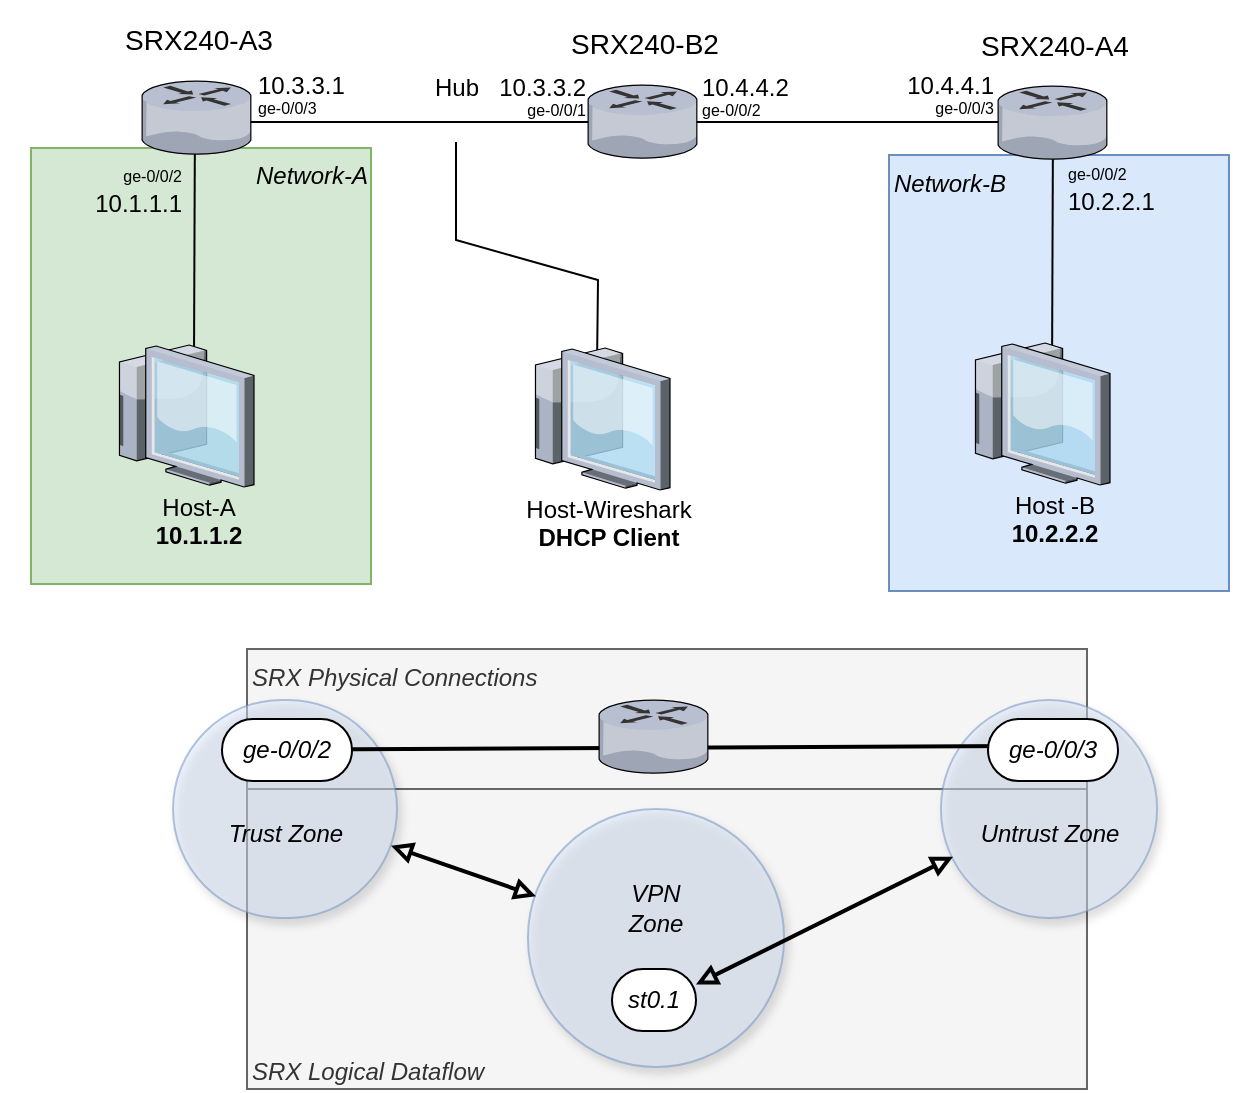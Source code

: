 <mxfile version="10.6.6" type="device"><diagram id="0b890fd1-d055-feaf-0fa1-75b55c3daab7" name="Page-1"><mxGraphModel dx="741" dy="-419" grid="1" gridSize="10" guides="1" tooltips="1" connect="1" arrows="1" fold="1" page="1" pageScale="1" pageWidth="1169" pageHeight="827" math="0" shadow="0"><root><mxCell id="0"/><mxCell id="1" parent="0"/><mxCell id="pAwSDTHVR3e-TCLcZYTy-352" value="SRX Physical Connections" style="rounded=0;whiteSpace=wrap;html=1;align=left;fillColor=#f5f5f5;verticalAlign=top;strokeColor=#666666;fontStyle=2;fontColor=#333333;" parent="1" vertex="1"><mxGeometry x="360.5" y="1324.5" width="420" height="70" as="geometry"/></mxCell><mxCell id="pAwSDTHVR3e-TCLcZYTy-359" value="SRX Logical Dataflow" style="rounded=0;whiteSpace=wrap;html=1;align=left;fillColor=#f5f5f5;verticalAlign=bottom;strokeColor=#666666;fontStyle=2;fontColor=#333333;" parent="1" vertex="1"><mxGeometry x="360.5" y="1394.5" width="420" height="150" as="geometry"/></mxCell><mxCell id="pAwSDTHVR3e-TCLcZYTy-363" value="Trust Zone" style="rounded=1;whiteSpace=wrap;html=1;align=center;fillColor=#dae8fc;verticalAlign=middle;strokeColor=#6c8ebf;fontStyle=2;comic=0;glass=0;shadow=1;arcSize=50;opacity=50;spacingTop=25;" parent="1" vertex="1"><mxGeometry x="323.5" y="1350" width="112" height="109" as="geometry"/></mxCell><mxCell id="pAwSDTHVR3e-TCLcZYTy-351" value="Network-A" style="rounded=0;whiteSpace=wrap;html=1;align=right;fillColor=#d5e8d4;verticalAlign=top;strokeColor=#82b366;fontStyle=2" parent="1" vertex="1"><mxGeometry x="252.5" y="1074" width="170" height="218" as="geometry"/></mxCell><mxCell id="pAwSDTHVR3e-TCLcZYTy-350" value="Network-B" style="rounded=0;whiteSpace=wrap;html=1;align=left;fillColor=#dae8fc;verticalAlign=top;strokeColor=#6c8ebf;fontStyle=2" parent="1" vertex="1"><mxGeometry x="681.5" y="1077.5" width="170" height="218" as="geometry"/></mxCell><mxCell id="pAwSDTHVR3e-TCLcZYTy-349" style="edgeStyle=none;rounded=0;html=1;jettySize=auto;orthogonalLoop=1;endArrow=none;endFill=0;" parent="1" edge="1"><mxGeometry relative="1" as="geometry"><mxPoint x="465" y="1071" as="sourcePoint"/><mxPoint x="535.5" y="1183" as="targetPoint"/><Array as="points"><mxPoint x="465" y="1120"/><mxPoint x="536" y="1140"/></Array></mxGeometry></mxCell><mxCell id="pAwSDTHVR3e-TCLcZYTy-342" style="edgeStyle=none;rounded=0;html=1;jettySize=auto;orthogonalLoop=1;endArrow=none;endFill=0;" parent="1" edge="1"><mxGeometry relative="1" as="geometry"><mxPoint x="334.5" y="1053" as="sourcePoint"/><mxPoint x="334" y="1180.5" as="targetPoint"/></mxGeometry></mxCell><mxCell id="pAwSDTHVR3e-TCLcZYTy-337" style="edgeStyle=none;rounded=0;html=1;jettySize=auto;orthogonalLoop=1;endArrow=none;endFill=0;" parent="1" edge="1"><mxGeometry relative="1" as="geometry"><mxPoint x="343.5" y="1061" as="sourcePoint"/><mxPoint x="758.5" y="1061" as="targetPoint"/></mxGeometry></mxCell><mxCell id="pAwSDTHVR3e-TCLcZYTy-319" value="" style="group" parent="1" vertex="1" connectable="0"><mxGeometry x="237.5" y="1000.571" width="243.5" height="105" as="geometry"/></mxCell><mxCell id="pAwSDTHVR3e-TCLcZYTy-320" value="&lt;div align=&quot;right&quot;&gt;&lt;div align=&quot;right&quot;&gt;&lt;font style=&quot;font-size: 8px&quot;&gt;ge-0/0/2&lt;/font&gt;&lt;/div&gt;&lt;/div&gt;10.1.1.1" style="text;html=1;resizable=0;points=[];autosize=1;align=right;verticalAlign=bottom;spacingTop=-4;" parent="pAwSDTHVR3e-TCLcZYTy-319" vertex="1"><mxGeometry x="31.5" y="80" width="60" height="30" as="geometry"/></mxCell><mxCell id="pAwSDTHVR3e-TCLcZYTy-321" value="" style="verticalLabelPosition=bottom;aspect=fixed;html=1;verticalAlign=top;strokeColor=none;align=center;outlineConnect=0;shape=mxgraph.citrix.router;" parent="pAwSDTHVR3e-TCLcZYTy-319" vertex="1"><mxGeometry x="70.5" y="40" width="55" height="36.5" as="geometry"/></mxCell><mxCell id="pAwSDTHVR3e-TCLcZYTy-322" value="&lt;div&gt;&lt;font style=&quot;font-size: 14px&quot;&gt;SRX240-A3&lt;/font&gt;&lt;/div&gt;" style="text;html=1;resizable=0;points=[];autosize=1;align=center;verticalAlign=top;spacingTop=-4;" parent="pAwSDTHVR3e-TCLcZYTy-319" vertex="1"><mxGeometry x="53" y="8.5" width="90" height="20" as="geometry"/></mxCell><mxCell id="pAwSDTHVR3e-TCLcZYTy-323" value="&lt;div align=&quot;left&quot;&gt;10.3.3.1&lt;br&gt;&lt;/div&gt;&lt;div style=&quot;font-size: 8px&quot; align=&quot;left&quot;&gt;ge-0/0/3&lt;/div&gt;" style="text;html=1;resizable=0;points=[];autosize=1;align=left;verticalAlign=bottom;spacingTop=-4;" parent="pAwSDTHVR3e-TCLcZYTy-319" vertex="1"><mxGeometry x="126" y="31" width="60" height="30" as="geometry"/></mxCell><mxCell id="XX4P9T8JpAVDF9fdknpm-319" value="Hub" style="shape=image;html=1;verticalAlign=top;verticalLabelPosition=bottom;labelBackgroundColor=#ffffff;imageAspect=0;aspect=fixed;image=https://cdn1.iconfinder.com/data/icons/Momentum_MatteEntireSet/32/network-hub.png;spacingTop=-50;" parent="pAwSDTHVR3e-TCLcZYTy-319" vertex="1"><mxGeometry x="211.5" y="47.429" width="32" height="32" as="geometry"/></mxCell><mxCell id="pAwSDTHVR3e-TCLcZYTy-330" value="" style="group" parent="1" vertex="1" connectable="0"><mxGeometry x="665.5" y="1003.071" width="198" height="106.5" as="geometry"/></mxCell><mxCell id="pAwSDTHVR3e-TCLcZYTy-341" style="edgeStyle=none;rounded=0;html=1;jettySize=auto;orthogonalLoop=1;endArrow=none;endFill=0;" parent="pAwSDTHVR3e-TCLcZYTy-330" edge="1"><mxGeometry relative="1" as="geometry"><mxPoint x="98" y="58.429" as="sourcePoint"/><mxPoint x="97.5" y="185.929" as="targetPoint"/></mxGeometry></mxCell><mxCell id="pAwSDTHVR3e-TCLcZYTy-331" value="&lt;div align=&quot;left&quot;&gt;&lt;div&gt;&lt;font style=&quot;font-size: 8px&quot;&gt;ge-0/0/2&lt;/font&gt;&lt;/div&gt;&lt;/div&gt;&lt;div align=&quot;left&quot;&gt;10.2.2.1&lt;/div&gt;" style="text;html=1;resizable=0;points=[];autosize=1;align=left;verticalAlign=bottom;spacingTop=-4;" parent="pAwSDTHVR3e-TCLcZYTy-330" vertex="1"><mxGeometry x="103" y="76.5" width="60" height="30" as="geometry"/></mxCell><mxCell id="pAwSDTHVR3e-TCLcZYTy-332" value="" style="verticalLabelPosition=bottom;aspect=fixed;html=1;verticalAlign=top;strokeColor=none;align=center;outlineConnect=0;shape=mxgraph.citrix.router;" parent="pAwSDTHVR3e-TCLcZYTy-330" vertex="1"><mxGeometry x="70.5" y="40" width="55" height="36.5" as="geometry"/></mxCell><mxCell id="pAwSDTHVR3e-TCLcZYTy-333" value="&lt;div&gt;&lt;font style=&quot;font-size: 14px&quot;&gt;SRX240-A4&lt;/font&gt;&lt;/div&gt;" style="text;html=1;resizable=0;points=[];autosize=1;align=center;verticalAlign=top;spacingTop=-4;" parent="pAwSDTHVR3e-TCLcZYTy-330" vertex="1"><mxGeometry x="53" y="8.5" width="90" height="20" as="geometry"/></mxCell><mxCell id="pAwSDTHVR3e-TCLcZYTy-334" value="&lt;div align=&quot;right&quot;&gt;10.4.4.1&lt;br&gt;&lt;/div&gt;&lt;div style=&quot;font-size: 8px&quot; align=&quot;right&quot;&gt;ge-0/0/3&lt;/div&gt;" style="text;html=1;resizable=0;points=[];autosize=1;align=right;verticalAlign=bottom;spacingTop=-4;" parent="pAwSDTHVR3e-TCLcZYTy-330" vertex="1"><mxGeometry x="9.5" y="29" width="60" height="30" as="geometry"/></mxCell><mxCell id="pAwSDTHVR3e-TCLcZYTy-338" value="" style="group" parent="1" vertex="1" connectable="0"><mxGeometry x="721" y="1171.5" width="85.5" height="111" as="geometry"/></mxCell><mxCell id="pAwSDTHVR3e-TCLcZYTy-339" value="" style="verticalLabelPosition=bottom;aspect=fixed;html=1;verticalAlign=top;strokeColor=none;align=center;outlineConnect=0;shape=mxgraph.citrix.thin_client;" parent="pAwSDTHVR3e-TCLcZYTy-338" vertex="1"><mxGeometry width="71" height="71" as="geometry"/></mxCell><mxCell id="pAwSDTHVR3e-TCLcZYTy-340" value="&lt;div align=&quot;center&quot;&gt;Host -B&lt;br&gt;&lt;/div&gt;&lt;div align=&quot;center&quot;&gt;&lt;b&gt;10.2.2.2&lt;/b&gt;&lt;br&gt;&lt;/div&gt;&lt;div align=&quot;center&quot;&gt;&lt;br&gt;&lt;/div&gt;" style="text;html=1;resizable=0;points=[];autosize=1;align=center;verticalAlign=top;spacingTop=-4;" parent="pAwSDTHVR3e-TCLcZYTy-338" vertex="1"><mxGeometry x="13" y="71" width="60" height="40" as="geometry"/></mxCell><mxCell id="pAwSDTHVR3e-TCLcZYTy-343" value="" style="group" parent="1" vertex="1" connectable="0"><mxGeometry x="293" y="1172.5" width="85.5" height="111" as="geometry"/></mxCell><mxCell id="pAwSDTHVR3e-TCLcZYTy-344" value="" style="verticalLabelPosition=bottom;aspect=fixed;html=1;verticalAlign=top;strokeColor=none;align=center;outlineConnect=0;shape=mxgraph.citrix.thin_client;" parent="pAwSDTHVR3e-TCLcZYTy-343" vertex="1"><mxGeometry width="71" height="71" as="geometry"/></mxCell><mxCell id="pAwSDTHVR3e-TCLcZYTy-345" value="&lt;div align=&quot;center&quot;&gt;Host-A &lt;br&gt;&lt;/div&gt;&lt;div align=&quot;center&quot;&gt;&lt;b&gt;10.1.1.2&lt;/b&gt;&lt;br&gt;&lt;/div&gt;&lt;div align=&quot;center&quot;&gt;&lt;br&gt;&lt;/div&gt;" style="text;html=1;resizable=0;points=[];autosize=1;align=center;verticalAlign=top;spacingTop=-4;" parent="pAwSDTHVR3e-TCLcZYTy-343" vertex="1"><mxGeometry x="13" y="71" width="60" height="40" as="geometry"/></mxCell><mxCell id="pAwSDTHVR3e-TCLcZYTy-346" value="" style="group" parent="1" vertex="1" connectable="0"><mxGeometry x="501" y="1174" width="113" height="110" as="geometry"/></mxCell><mxCell id="pAwSDTHVR3e-TCLcZYTy-347" value="" style="verticalLabelPosition=bottom;aspect=fixed;html=1;verticalAlign=top;strokeColor=none;align=center;outlineConnect=0;shape=mxgraph.citrix.thin_client;" parent="pAwSDTHVR3e-TCLcZYTy-346" vertex="1"><mxGeometry width="71" height="71" as="geometry"/></mxCell><mxCell id="pAwSDTHVR3e-TCLcZYTy-348" value="&lt;div align=&quot;center&quot;&gt;Host-Wireshark&lt;/div&gt;&lt;div align=&quot;center&quot;&gt;&lt;b&gt;DHCP Client&lt;/b&gt;&lt;br&gt;&lt;/div&gt;" style="text;html=1;resizable=0;points=[];autosize=1;align=center;verticalAlign=top;spacingTop=-4;" parent="pAwSDTHVR3e-TCLcZYTy-346" vertex="1"><mxGeometry x="-10.5" y="71" width="100" height="30" as="geometry"/></mxCell><mxCell id="pAwSDTHVR3e-TCLcZYTy-360" value="&lt;div align=&quot;center&quot;&gt;VPN&lt;/div&gt;&lt;div&gt;Zone&lt;br&gt;&lt;/div&gt;" style="rounded=1;whiteSpace=wrap;html=1;align=center;fillColor=#dae8fc;verticalAlign=middle;strokeColor=#6c8ebf;fontStyle=2;comic=0;glass=0;shadow=1;arcSize=50;opacity=50;spacingTop=-30;spacingLeft=0;" parent="1" vertex="1"><mxGeometry x="501" y="1404.5" width="128" height="129" as="geometry"/></mxCell><mxCell id="pAwSDTHVR3e-TCLcZYTy-365" style="edgeStyle=none;rounded=0;html=1;jettySize=auto;orthogonalLoop=1;endArrow=block;endFill=0;strokeWidth=2;startArrow=block;startFill=0;targetPerimeterSpacing=-4;sourcePerimeterSpacing=-3;" parent="1" source="pAwSDTHVR3e-TCLcZYTy-363" target="pAwSDTHVR3e-TCLcZYTy-360" edge="1"><mxGeometry relative="1" as="geometry"><mxPoint x="725.5" y="1479.5" as="sourcePoint"/><mxPoint x="600.5" y="1469.5" as="targetPoint"/></mxGeometry></mxCell><mxCell id="pAwSDTHVR3e-TCLcZYTy-369" value="Untrust Zone" style="rounded=1;whiteSpace=wrap;html=1;align=center;fillColor=#dae8fc;verticalAlign=middle;strokeColor=#6c8ebf;fontStyle=2;comic=0;glass=0;shadow=1;arcSize=50;opacity=50;spacingTop=25;" parent="1" vertex="1"><mxGeometry x="707.5" y="1350" width="108" height="109" as="geometry"/></mxCell><mxCell id="pAwSDTHVR3e-TCLcZYTy-370" style="edgeStyle=none;rounded=0;html=1;jettySize=auto;orthogonalLoop=1;endArrow=block;endFill=0;exitX=1;exitY=0.25;exitDx=0;exitDy=0;strokeWidth=2;startArrow=block;startFill=0;sourcePerimeterSpacing=-4;targetPerimeterSpacing=-6;" parent="1" source="pAwSDTHVR3e-TCLcZYTy-372" target="pAwSDTHVR3e-TCLcZYTy-369" edge="1"><mxGeometry relative="1" as="geometry"><mxPoint x="629.5" y="1469.5" as="sourcePoint"/><mxPoint x="680.5" y="1469.5" as="targetPoint"/></mxGeometry></mxCell><mxCell id="pAwSDTHVR3e-TCLcZYTy-353" style="edgeStyle=none;rounded=0;html=1;jettySize=auto;orthogonalLoop=1;endArrow=none;endFill=0;strokeWidth=2;exitX=0;exitY=0.5;exitDx=0;exitDy=0;entryX=1;entryY=0.5;entryDx=0;entryDy=0;" parent="1" source="pAwSDTHVR3e-TCLcZYTy-376" edge="1"><mxGeometry relative="1" as="geometry"><mxPoint x="360.5" y="1372.833" as="sourcePoint"/><mxPoint x="780.5" y="1372.833" as="targetPoint"/><Array as="points"/></mxGeometry></mxCell><mxCell id="pAwSDTHVR3e-TCLcZYTy-357" value="" style="verticalLabelPosition=bottom;aspect=fixed;html=1;verticalAlign=top;strokeColor=none;align=center;outlineConnect=0;shape=mxgraph.citrix.router;" parent="1" vertex="1"><mxGeometry x="536.5" y="1350.071" width="55" height="36.5" as="geometry"/></mxCell><mxCell id="pAwSDTHVR3e-TCLcZYTy-372" value="st0.1" style="rounded=1;whiteSpace=wrap;html=1;align=center;verticalAlign=middle;fontStyle=2;comic=0;glass=0;shadow=0;arcSize=50;" parent="1" vertex="1"><mxGeometry x="543" y="1484.5" width="42" height="31" as="geometry"/></mxCell><mxCell id="pAwSDTHVR3e-TCLcZYTy-374" value="&lt;div align=&quot;right&quot;&gt;ge-0/0/3&lt;/div&gt;" style="rounded=1;whiteSpace=wrap;html=1;align=center;verticalAlign=middle;fontStyle=2;comic=0;glass=0;shadow=0;arcSize=50;" parent="1" vertex="1"><mxGeometry x="731" y="1359.5" width="65" height="31" as="geometry"/></mxCell><mxCell id="pAwSDTHVR3e-TCLcZYTy-377" style="edgeStyle=none;rounded=0;html=1;jettySize=auto;orthogonalLoop=1;endArrow=none;endFill=0;strokeWidth=2;exitX=0;exitY=0.5;exitDx=0;exitDy=0;entryX=1;entryY=0.5;entryDx=0;entryDy=0;" parent="1" target="pAwSDTHVR3e-TCLcZYTy-376" edge="1"><mxGeometry relative="1" as="geometry"><mxPoint x="360.5" y="1372.833" as="sourcePoint"/><mxPoint x="780.5" y="1372.833" as="targetPoint"/><Array as="points"/></mxGeometry></mxCell><mxCell id="pAwSDTHVR3e-TCLcZYTy-376" value="&lt;div align=&quot;right&quot;&gt;ge-0/0/2&lt;/div&gt;" style="rounded=1;whiteSpace=wrap;html=1;align=center;verticalAlign=middle;fontStyle=2;comic=0;glass=0;shadow=0;arcSize=50;" parent="1" vertex="1"><mxGeometry x="348" y="1359.5" width="65" height="31" as="geometry"/></mxCell><mxCell id="QHYOr5etxl2nmWYSOUiy-1" value="" style="group" vertex="1" connectable="0" parent="1"><mxGeometry x="460.5" y="1002.571" width="198" height="106.5" as="geometry"/></mxCell><mxCell id="QHYOr5etxl2nmWYSOUiy-4" value="" style="verticalLabelPosition=bottom;aspect=fixed;html=1;verticalAlign=top;strokeColor=none;align=center;outlineConnect=0;shape=mxgraph.citrix.router;" vertex="1" parent="QHYOr5etxl2nmWYSOUiy-1"><mxGeometry x="70.5" y="40" width="55" height="36.5" as="geometry"/></mxCell><mxCell id="QHYOr5etxl2nmWYSOUiy-5" value="&lt;div&gt;&lt;font style=&quot;font-size: 14px&quot;&gt;SRX240-B2&lt;/font&gt;&lt;/div&gt;" style="text;html=1;resizable=0;points=[];autosize=1;align=center;verticalAlign=top;spacingTop=-4;" vertex="1" parent="QHYOr5etxl2nmWYSOUiy-1"><mxGeometry x="53" y="8.5" width="90" height="20" as="geometry"/></mxCell><mxCell id="QHYOr5etxl2nmWYSOUiy-6" value="&lt;div align=&quot;right&quot;&gt;10.3.3.2&lt;/div&gt;&lt;div style=&quot;font-size: 8px&quot; align=&quot;right&quot;&gt;ge-0/0/1&lt;/div&gt;" style="text;html=1;resizable=0;points=[];autosize=1;align=right;verticalAlign=bottom;spacingTop=-4;" vertex="1" parent="QHYOr5etxl2nmWYSOUiy-1"><mxGeometry x="10.5" y="30" width="60" height="30" as="geometry"/></mxCell><mxCell id="QHYOr5etxl2nmWYSOUiy-8" value="&lt;div align=&quot;left&quot;&gt;10.4.4.2&lt;/div&gt;&lt;div style=&quot;font-size: 8px&quot; align=&quot;left&quot;&gt;ge-0/0/2&lt;/div&gt;" style="text;html=1;resizable=0;points=[];autosize=1;align=left;verticalAlign=bottom;spacingTop=-4;" vertex="1" parent="QHYOr5etxl2nmWYSOUiy-1"><mxGeometry x="125.5" y="30" width="60" height="30" as="geometry"/></mxCell></root></mxGraphModel></diagram></mxfile>